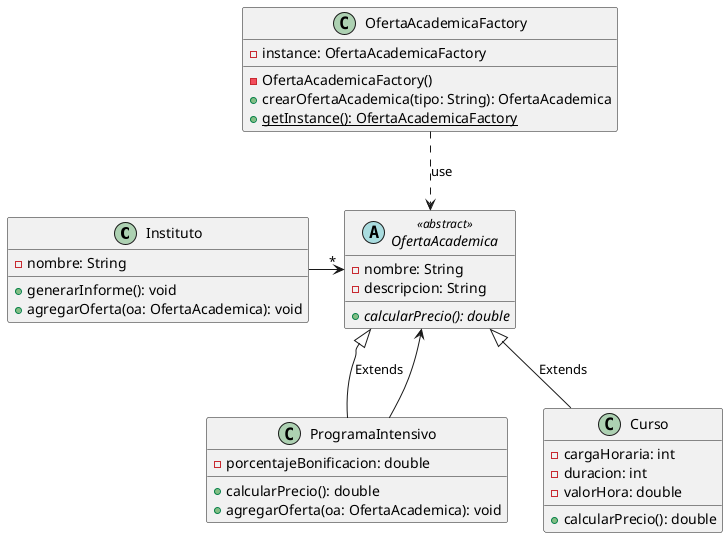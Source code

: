 @startuml
class Instituto {
    - nombre: String
    + generarInforme(): void
    + agregarOferta(oa: OfertaAcademica): void
}

abstract OfertaAcademica <<abstract>> {
    - nombre: String
    - descripcion: String
    + {abstract} calcularPrecio(): double
}


class ProgramaIntensivo {
    - porcentajeBonificacion: double
    + calcularPrecio(): double
    + agregarOferta(oa: OfertaAcademica): void
}

class Curso {
    - cargaHoraria: int
    - duracion: int
    - valorHora: double
    + calcularPrecio(): double
}

class OfertaAcademicaFactory {
    - instance: OfertaAcademicaFactory
    - OfertaAcademicaFactory()
    + crearOfertaAcademica(tipo: String): OfertaAcademica
    + {static} getInstance(): OfertaAcademicaFactory
}

Instituto -right-> "*" OfertaAcademica
ProgramaIntensivo -up-|> OfertaAcademica: Extends
Curso -up-|> OfertaAcademica: Extends
ProgramaIntensivo -up-> OfertaAcademica
OfertaAcademicaFactory .down.> OfertaAcademica: use
@enduml